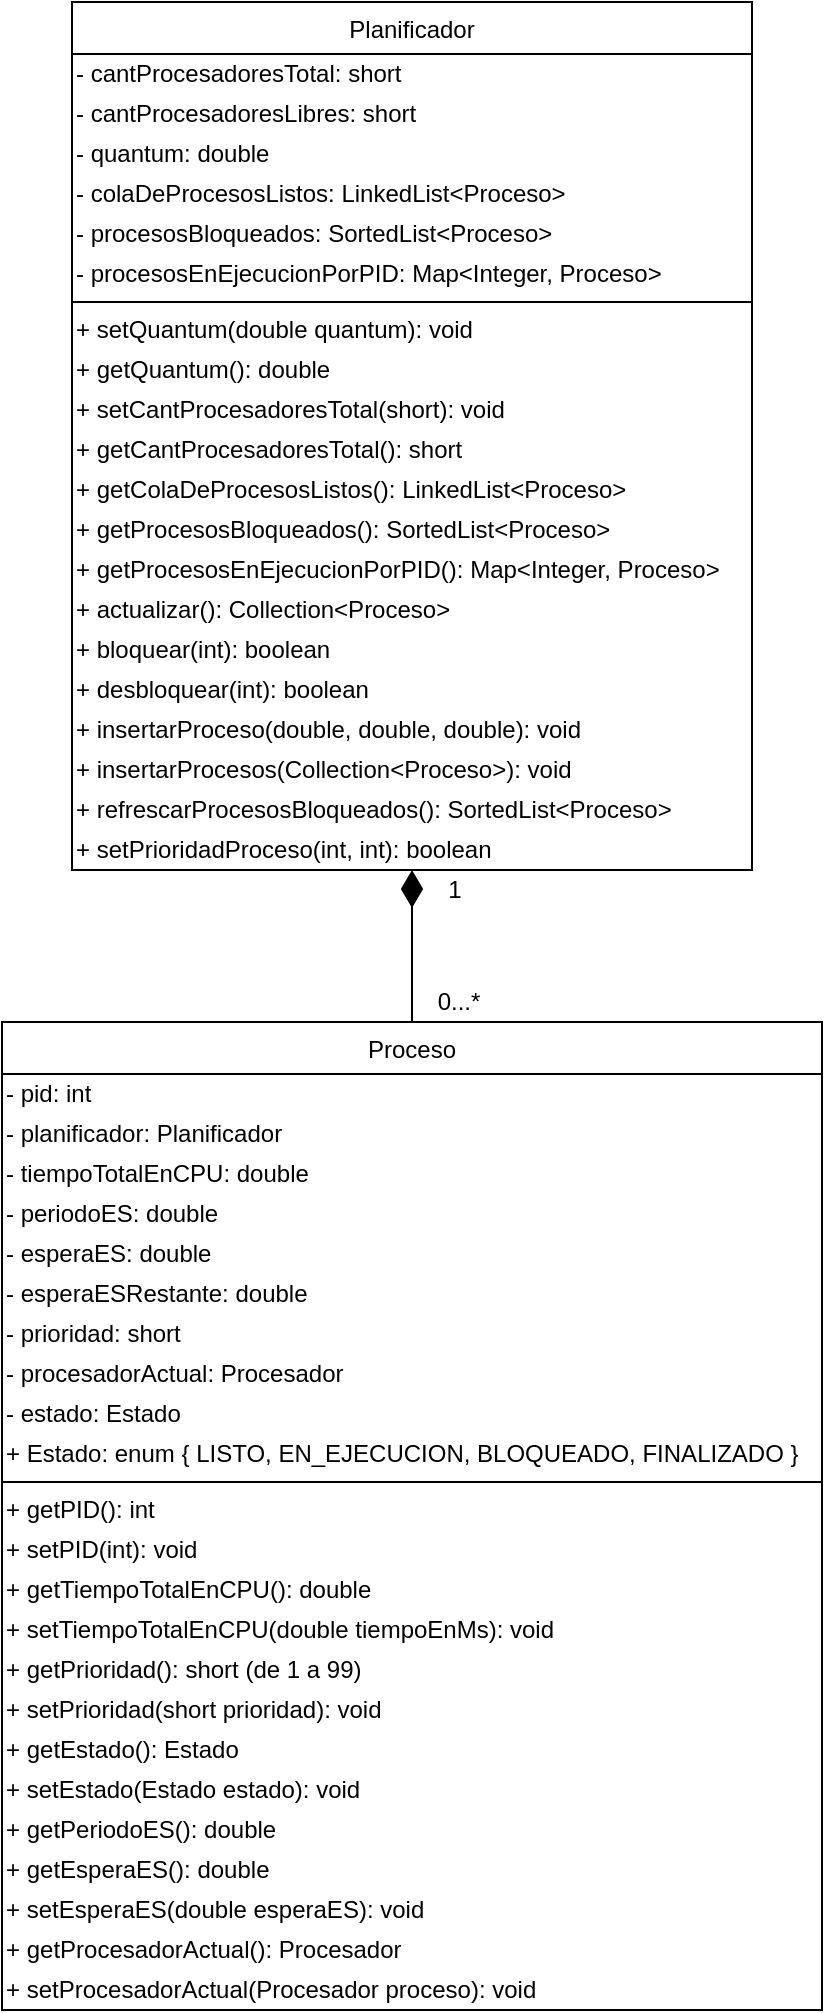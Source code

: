 <mxfile version="18.1.3" type="device"><diagram id="C5RBs43oDa-KdzZeNtuy" name="Page-1"><mxGraphModel dx="914" dy="1716" grid="1" gridSize="10" guides="1" tooltips="1" connect="1" arrows="1" fold="1" page="1" pageScale="1" pageWidth="827" pageHeight="1169" math="0" shadow="0"><root><mxCell id="WIyWlLk6GJQsqaUBKTNV-0"/><mxCell id="WIyWlLk6GJQsqaUBKTNV-1" parent="WIyWlLk6GJQsqaUBKTNV-0"/><mxCell id="zkfFHV4jXpPFQw0GAbJ--0" value="Planificador" style="swimlane;fontStyle=0;align=center;verticalAlign=top;childLayout=stackLayout;horizontal=1;startSize=26;horizontalStack=0;resizeParent=1;resizeLast=0;collapsible=1;marginBottom=0;rounded=0;shadow=0;strokeWidth=1;" parent="WIyWlLk6GJQsqaUBKTNV-1" vertex="1"><mxGeometry x="449" y="-90" width="340" height="434" as="geometry"><mxRectangle x="230" y="140" width="160" height="26" as="alternateBounds"/></mxGeometry></mxCell><mxCell id="KZem5yI_J5OwoNW8qVeV-34" value="- cantProcesadoresTotal: short" style="text;html=1;align=left;verticalAlign=middle;resizable=0;points=[];autosize=1;strokeColor=none;fillColor=none;" vertex="1" parent="zkfFHV4jXpPFQw0GAbJ--0"><mxGeometry y="26" width="340" height="20" as="geometry"/></mxCell><mxCell id="KZem5yI_J5OwoNW8qVeV-38" value="- cantProcesadoresLibres: short" style="text;html=1;align=left;verticalAlign=middle;resizable=0;points=[];autosize=1;strokeColor=none;fillColor=none;" vertex="1" parent="zkfFHV4jXpPFQw0GAbJ--0"><mxGeometry y="46" width="340" height="20" as="geometry"/></mxCell><mxCell id="KZem5yI_J5OwoNW8qVeV-18" value="- quantum: double" style="text;html=1;align=left;verticalAlign=middle;resizable=0;points=[];autosize=1;strokeColor=none;fillColor=none;" vertex="1" parent="zkfFHV4jXpPFQw0GAbJ--0"><mxGeometry y="66" width="340" height="20" as="geometry"/></mxCell><mxCell id="KZem5yI_J5OwoNW8qVeV-39" value="- colaDeProcesosListos: LinkedList&amp;lt;Proceso&amp;gt;" style="text;html=1;align=left;verticalAlign=middle;resizable=0;points=[];autosize=1;strokeColor=none;fillColor=none;" vertex="1" parent="zkfFHV4jXpPFQw0GAbJ--0"><mxGeometry y="86" width="340" height="20" as="geometry"/></mxCell><mxCell id="KZem5yI_J5OwoNW8qVeV-36" value="- procesosBloqueados: SortedList&amp;lt;Proceso&amp;gt;" style="text;html=1;align=left;verticalAlign=middle;resizable=0;points=[];autosize=1;strokeColor=none;fillColor=none;" vertex="1" parent="zkfFHV4jXpPFQw0GAbJ--0"><mxGeometry y="106" width="340" height="20" as="geometry"/></mxCell><mxCell id="KZem5yI_J5OwoNW8qVeV-68" value="- procesosEnEjecucionPorPID: Map&amp;lt;Integer, Proceso&amp;gt;" style="text;html=1;align=left;verticalAlign=middle;resizable=0;points=[];autosize=1;strokeColor=none;fillColor=none;" vertex="1" parent="zkfFHV4jXpPFQw0GAbJ--0"><mxGeometry y="126" width="340" height="20" as="geometry"/></mxCell><mxCell id="zkfFHV4jXpPFQw0GAbJ--4" value="" style="line;html=1;strokeWidth=1;align=left;verticalAlign=middle;spacingTop=-1;spacingLeft=3;spacingRight=3;rotatable=0;labelPosition=right;points=[];portConstraint=eastwest;" parent="zkfFHV4jXpPFQw0GAbJ--0" vertex="1"><mxGeometry y="146" width="340" height="8" as="geometry"/></mxCell><mxCell id="KZem5yI_J5OwoNW8qVeV-20" value="+ setQuantum(double quantum): void" style="text;html=1;align=left;verticalAlign=middle;resizable=0;points=[];autosize=1;strokeColor=none;fillColor=none;" vertex="1" parent="zkfFHV4jXpPFQw0GAbJ--0"><mxGeometry y="154" width="340" height="20" as="geometry"/></mxCell><mxCell id="KZem5yI_J5OwoNW8qVeV-19" value="+ getQuantum(): double" style="text;html=1;align=left;verticalAlign=middle;resizable=0;points=[];autosize=1;strokeColor=none;fillColor=none;" vertex="1" parent="zkfFHV4jXpPFQw0GAbJ--0"><mxGeometry y="174" width="340" height="20" as="geometry"/></mxCell><mxCell id="KZem5yI_J5OwoNW8qVeV-60" value="+ setCantProcesadoresTotal(short): void" style="text;html=1;align=left;verticalAlign=middle;resizable=0;points=[];autosize=1;strokeColor=none;fillColor=none;" vertex="1" parent="zkfFHV4jXpPFQw0GAbJ--0"><mxGeometry y="194" width="340" height="20" as="geometry"/></mxCell><mxCell id="KZem5yI_J5OwoNW8qVeV-61" value="+ getCantProcesadoresTotal(): short" style="text;html=1;align=left;verticalAlign=middle;resizable=0;points=[];autosize=1;strokeColor=none;fillColor=none;" vertex="1" parent="zkfFHV4jXpPFQw0GAbJ--0"><mxGeometry y="214" width="340" height="20" as="geometry"/></mxCell><mxCell id="KZem5yI_J5OwoNW8qVeV-67" value="+ getColaDeProcesosListos(): LinkedList&amp;lt;Proceso&amp;gt;" style="text;html=1;align=left;verticalAlign=middle;resizable=0;points=[];autosize=1;strokeColor=none;fillColor=none;" vertex="1" parent="zkfFHV4jXpPFQw0GAbJ--0"><mxGeometry y="234" width="340" height="20" as="geometry"/></mxCell><mxCell id="KZem5yI_J5OwoNW8qVeV-71" value="+ getProcesosBloqueados(): SortedList&amp;lt;Proceso&amp;gt;" style="text;html=1;align=left;verticalAlign=middle;resizable=0;points=[];autosize=1;strokeColor=none;fillColor=none;" vertex="1" parent="zkfFHV4jXpPFQw0GAbJ--0"><mxGeometry y="254" width="340" height="20" as="geometry"/></mxCell><mxCell id="KZem5yI_J5OwoNW8qVeV-73" value="+ getProcesosEnEjecucionPorPID(): Map&amp;lt;Integer, Proceso&amp;gt;" style="text;html=1;align=left;verticalAlign=middle;resizable=0;points=[];autosize=1;strokeColor=none;fillColor=none;" vertex="1" parent="zkfFHV4jXpPFQw0GAbJ--0"><mxGeometry y="274" width="340" height="20" as="geometry"/></mxCell><mxCell id="KZem5yI_J5OwoNW8qVeV-40" value="+ actualizar(): Collection&amp;lt;Proceso&amp;gt;" style="text;html=1;align=left;verticalAlign=middle;resizable=0;points=[];autosize=1;strokeColor=none;fillColor=none;" vertex="1" parent="zkfFHV4jXpPFQw0GAbJ--0"><mxGeometry y="294" width="340" height="20" as="geometry"/></mxCell><mxCell id="KZem5yI_J5OwoNW8qVeV-44" value="+ bloquear(int): boolean" style="text;html=1;align=left;verticalAlign=middle;resizable=0;points=[];autosize=1;strokeColor=none;fillColor=none;" vertex="1" parent="zkfFHV4jXpPFQw0GAbJ--0"><mxGeometry y="314" width="340" height="20" as="geometry"/></mxCell><mxCell id="KZem5yI_J5OwoNW8qVeV-43" value="+ desbloquear(int): boolean" style="text;html=1;align=left;verticalAlign=middle;resizable=0;points=[];autosize=1;strokeColor=none;fillColor=none;" vertex="1" parent="zkfFHV4jXpPFQw0GAbJ--0"><mxGeometry y="334" width="340" height="20" as="geometry"/></mxCell><mxCell id="KZem5yI_J5OwoNW8qVeV-57" value="+ insertarProceso(double, double, double): void" style="text;html=1;align=left;verticalAlign=middle;resizable=0;points=[];autosize=1;strokeColor=none;fillColor=none;" vertex="1" parent="zkfFHV4jXpPFQw0GAbJ--0"><mxGeometry y="354" width="340" height="20" as="geometry"/></mxCell><mxCell id="KZem5yI_J5OwoNW8qVeV-63" value="+ insertarProcesos(Collection&amp;lt;Proceso&amp;gt;): void" style="text;html=1;align=left;verticalAlign=middle;resizable=0;points=[];autosize=1;strokeColor=none;fillColor=none;" vertex="1" parent="zkfFHV4jXpPFQw0GAbJ--0"><mxGeometry y="374" width="340" height="20" as="geometry"/></mxCell><mxCell id="KZem5yI_J5OwoNW8qVeV-70" value="+ refrescarProcesosBloqueados(): SortedList&amp;lt;Proceso&amp;gt;" style="text;html=1;align=left;verticalAlign=middle;resizable=0;points=[];autosize=1;strokeColor=none;fillColor=none;" vertex="1" parent="zkfFHV4jXpPFQw0GAbJ--0"><mxGeometry y="394" width="340" height="20" as="geometry"/></mxCell><mxCell id="KZem5yI_J5OwoNW8qVeV-62" value="+ setPrioridadProceso(int, int): boolean" style="text;html=1;align=left;verticalAlign=middle;resizable=0;points=[];autosize=1;strokeColor=none;fillColor=none;" vertex="1" parent="zkfFHV4jXpPFQw0GAbJ--0"><mxGeometry y="414" width="340" height="20" as="geometry"/></mxCell><mxCell id="zkfFHV4jXpPFQw0GAbJ--13" value="Proceso" style="swimlane;fontStyle=0;align=center;verticalAlign=top;childLayout=stackLayout;horizontal=1;startSize=26;horizontalStack=0;resizeParent=1;resizeLast=0;collapsible=1;marginBottom=0;rounded=0;shadow=0;strokeWidth=1;" parent="WIyWlLk6GJQsqaUBKTNV-1" vertex="1"><mxGeometry x="414" y="420" width="410" height="494" as="geometry"><mxRectangle x="340" y="380" width="170" height="26" as="alternateBounds"/></mxGeometry></mxCell><mxCell id="KZem5yI_J5OwoNW8qVeV-28" value="- pid: int" style="text;html=1;align=left;verticalAlign=middle;resizable=0;points=[];autosize=1;strokeColor=none;fillColor=none;" vertex="1" parent="zkfFHV4jXpPFQw0GAbJ--13"><mxGeometry y="26" width="410" height="20" as="geometry"/></mxCell><mxCell id="KZem5yI_J5OwoNW8qVeV-78" value="- planificador: Planificador" style="text;html=1;align=left;verticalAlign=middle;resizable=0;points=[];autosize=1;strokeColor=none;fillColor=none;" vertex="1" parent="zkfFHV4jXpPFQw0GAbJ--13"><mxGeometry y="46" width="410" height="20" as="geometry"/></mxCell><mxCell id="KZem5yI_J5OwoNW8qVeV-1" value="- tiempoTotalEnCPU: double" style="text;html=1;align=left;verticalAlign=middle;resizable=0;points=[];autosize=1;strokeColor=none;fillColor=none;" vertex="1" parent="zkfFHV4jXpPFQw0GAbJ--13"><mxGeometry y="66" width="410" height="20" as="geometry"/></mxCell><mxCell id="KZem5yI_J5OwoNW8qVeV-22" value="- periodoES: double" style="text;html=1;align=left;verticalAlign=middle;resizable=0;points=[];autosize=1;strokeColor=none;fillColor=none;" vertex="1" parent="zkfFHV4jXpPFQw0GAbJ--13"><mxGeometry y="86" width="410" height="20" as="geometry"/></mxCell><mxCell id="KZem5yI_J5OwoNW8qVeV-24" value="- esperaES: double" style="text;html=1;align=left;verticalAlign=middle;resizable=0;points=[];autosize=1;strokeColor=none;fillColor=none;" vertex="1" parent="zkfFHV4jXpPFQw0GAbJ--13"><mxGeometry y="106" width="410" height="20" as="geometry"/></mxCell><mxCell id="KZem5yI_J5OwoNW8qVeV-69" value="- esperaESRestante: double" style="text;html=1;align=left;verticalAlign=middle;resizable=0;points=[];autosize=1;strokeColor=none;fillColor=none;" vertex="1" parent="zkfFHV4jXpPFQw0GAbJ--13"><mxGeometry y="126" width="410" height="20" as="geometry"/></mxCell><mxCell id="KZem5yI_J5OwoNW8qVeV-12" value="- prioridad: short" style="text;html=1;align=left;verticalAlign=middle;resizable=0;points=[];autosize=1;strokeColor=none;fillColor=none;" vertex="1" parent="zkfFHV4jXpPFQw0GAbJ--13"><mxGeometry y="146" width="410" height="20" as="geometry"/></mxCell><mxCell id="KZem5yI_J5OwoNW8qVeV-30" value="- procesadorActual: Procesador" style="text;html=1;align=left;verticalAlign=middle;resizable=0;points=[];autosize=1;strokeColor=none;fillColor=none;" vertex="1" parent="zkfFHV4jXpPFQw0GAbJ--13"><mxGeometry y="166" width="410" height="20" as="geometry"/></mxCell><mxCell id="KZem5yI_J5OwoNW8qVeV-9" value="- estado: Estado" style="text;html=1;align=left;verticalAlign=middle;resizable=0;points=[];autosize=1;strokeColor=none;fillColor=none;" vertex="1" parent="zkfFHV4jXpPFQw0GAbJ--13"><mxGeometry y="186" width="410" height="20" as="geometry"/></mxCell><mxCell id="KZem5yI_J5OwoNW8qVeV-17" value="+ Estado: enum {&amp;nbsp;LISTO, EN_EJECUCION, BLOQUEADO, FINALIZADO }" style="text;html=1;align=left;verticalAlign=middle;resizable=0;points=[];autosize=1;strokeColor=none;fillColor=none;" vertex="1" parent="zkfFHV4jXpPFQw0GAbJ--13"><mxGeometry y="206" width="410" height="20" as="geometry"/></mxCell><mxCell id="zkfFHV4jXpPFQw0GAbJ--15" value="" style="line;html=1;strokeWidth=1;align=left;verticalAlign=middle;spacingTop=-1;spacingLeft=3;spacingRight=3;rotatable=0;labelPosition=right;points=[];portConstraint=eastwest;" parent="zkfFHV4jXpPFQw0GAbJ--13" vertex="1"><mxGeometry y="226" width="410" height="8" as="geometry"/></mxCell><mxCell id="KZem5yI_J5OwoNW8qVeV-29" value="+ getPID(): int" style="text;html=1;align=left;verticalAlign=middle;resizable=0;points=[];autosize=1;strokeColor=none;fillColor=none;" vertex="1" parent="zkfFHV4jXpPFQw0GAbJ--13"><mxGeometry y="234" width="410" height="20" as="geometry"/></mxCell><mxCell id="KZem5yI_J5OwoNW8qVeV-65" value="+ setPID(int): void" style="text;html=1;align=left;verticalAlign=middle;resizable=0;points=[];autosize=1;strokeColor=none;fillColor=none;" vertex="1" parent="zkfFHV4jXpPFQw0GAbJ--13"><mxGeometry y="254" width="410" height="20" as="geometry"/></mxCell><mxCell id="KZem5yI_J5OwoNW8qVeV-3" value="+ getTiempoTotalEnCPU(): double" style="text;html=1;align=left;verticalAlign=middle;resizable=0;points=[];autosize=1;strokeColor=none;fillColor=none;" vertex="1" parent="zkfFHV4jXpPFQw0GAbJ--13"><mxGeometry y="274" width="410" height="20" as="geometry"/></mxCell><mxCell id="KZem5yI_J5OwoNW8qVeV-2" value="+ setTiempoTotalEnCPU(double tiempoEnMs): void" style="text;html=1;align=left;verticalAlign=middle;resizable=0;points=[];autosize=1;strokeColor=none;fillColor=none;" vertex="1" parent="zkfFHV4jXpPFQw0GAbJ--13"><mxGeometry y="294" width="410" height="20" as="geometry"/></mxCell><mxCell id="KZem5yI_J5OwoNW8qVeV-15" value="+ getPrioridad(): short (de 1 a 99)" style="text;html=1;align=left;verticalAlign=middle;resizable=0;points=[];autosize=1;strokeColor=none;fillColor=none;" vertex="1" parent="zkfFHV4jXpPFQw0GAbJ--13"><mxGeometry y="314" width="410" height="20" as="geometry"/></mxCell><mxCell id="KZem5yI_J5OwoNW8qVeV-14" value="+ setPrioridad(short prioridad): void" style="text;html=1;align=left;verticalAlign=middle;resizable=0;points=[];autosize=1;strokeColor=none;fillColor=none;" vertex="1" parent="zkfFHV4jXpPFQw0GAbJ--13"><mxGeometry y="334" width="410" height="20" as="geometry"/></mxCell><mxCell id="KZem5yI_J5OwoNW8qVeV-21" value="+ getEstado(): Estado" style="text;html=1;align=left;verticalAlign=middle;resizable=0;points=[];autosize=1;strokeColor=none;fillColor=none;" vertex="1" parent="zkfFHV4jXpPFQw0GAbJ--13"><mxGeometry y="354" width="410" height="20" as="geometry"/></mxCell><mxCell id="KZem5yI_J5OwoNW8qVeV-23" value="+ setEstado(Estado estado): void" style="text;html=1;align=left;verticalAlign=middle;resizable=0;points=[];autosize=1;strokeColor=none;fillColor=none;" vertex="1" parent="zkfFHV4jXpPFQw0GAbJ--13"><mxGeometry y="374" width="410" height="20" as="geometry"/></mxCell><mxCell id="KZem5yI_J5OwoNW8qVeV-16" value="+ getPeriodoES(): double" style="text;html=1;align=left;verticalAlign=middle;resizable=0;points=[];autosize=1;strokeColor=none;fillColor=none;" vertex="1" parent="zkfFHV4jXpPFQw0GAbJ--13"><mxGeometry y="394" width="410" height="20" as="geometry"/></mxCell><mxCell id="KZem5yI_J5OwoNW8qVeV-26" value="+ getEsperaES(): double" style="text;html=1;align=left;verticalAlign=middle;resizable=0;points=[];autosize=1;strokeColor=none;fillColor=none;" vertex="1" parent="zkfFHV4jXpPFQw0GAbJ--13"><mxGeometry y="414" width="410" height="20" as="geometry"/></mxCell><mxCell id="KZem5yI_J5OwoNW8qVeV-25" value="+ setEsperaES(double esperaES): void" style="text;html=1;align=left;verticalAlign=middle;resizable=0;points=[];autosize=1;strokeColor=none;fillColor=none;" vertex="1" parent="zkfFHV4jXpPFQw0GAbJ--13"><mxGeometry y="434" width="410" height="20" as="geometry"/></mxCell><mxCell id="KZem5yI_J5OwoNW8qVeV-33" value="+ getProcesadorActual(): Procesador" style="text;html=1;align=left;verticalAlign=middle;resizable=0;points=[];autosize=1;strokeColor=none;fillColor=none;" vertex="1" parent="zkfFHV4jXpPFQw0GAbJ--13"><mxGeometry y="454" width="410" height="20" as="geometry"/></mxCell><mxCell id="KZem5yI_J5OwoNW8qVeV-32" value="+ setProcesadorActual(Procesador proceso): void" style="text;html=1;align=left;verticalAlign=middle;resizable=0;points=[];autosize=1;strokeColor=none;fillColor=none;" vertex="1" parent="zkfFHV4jXpPFQw0GAbJ--13"><mxGeometry y="474" width="410" height="20" as="geometry"/></mxCell><mxCell id="KZem5yI_J5OwoNW8qVeV-74" value="" style="endArrow=diamondThin;html=1;rounded=0;endFill=1;startArrow=none;startFill=0;strokeWidth=1;endSize=16;" edge="1" parent="WIyWlLk6GJQsqaUBKTNV-1" source="zkfFHV4jXpPFQw0GAbJ--13" target="zkfFHV4jXpPFQw0GAbJ--0"><mxGeometry width="50" height="50" relative="1" as="geometry"><mxPoint x="580" y="410" as="sourcePoint"/><mxPoint x="630" y="360" as="targetPoint"/></mxGeometry></mxCell><mxCell id="KZem5yI_J5OwoNW8qVeV-76" value="0...*" style="text;html=1;align=center;verticalAlign=middle;resizable=0;points=[];autosize=1;strokeColor=none;fillColor=none;" vertex="1" parent="WIyWlLk6GJQsqaUBKTNV-1"><mxGeometry x="622" y="400" width="40" height="20" as="geometry"/></mxCell><mxCell id="KZem5yI_J5OwoNW8qVeV-77" value="1" style="text;html=1;align=center;verticalAlign=middle;resizable=0;points=[];autosize=1;strokeColor=none;fillColor=none;" vertex="1" parent="WIyWlLk6GJQsqaUBKTNV-1"><mxGeometry x="630" y="344" width="20" height="20" as="geometry"/></mxCell></root></mxGraphModel></diagram></mxfile>